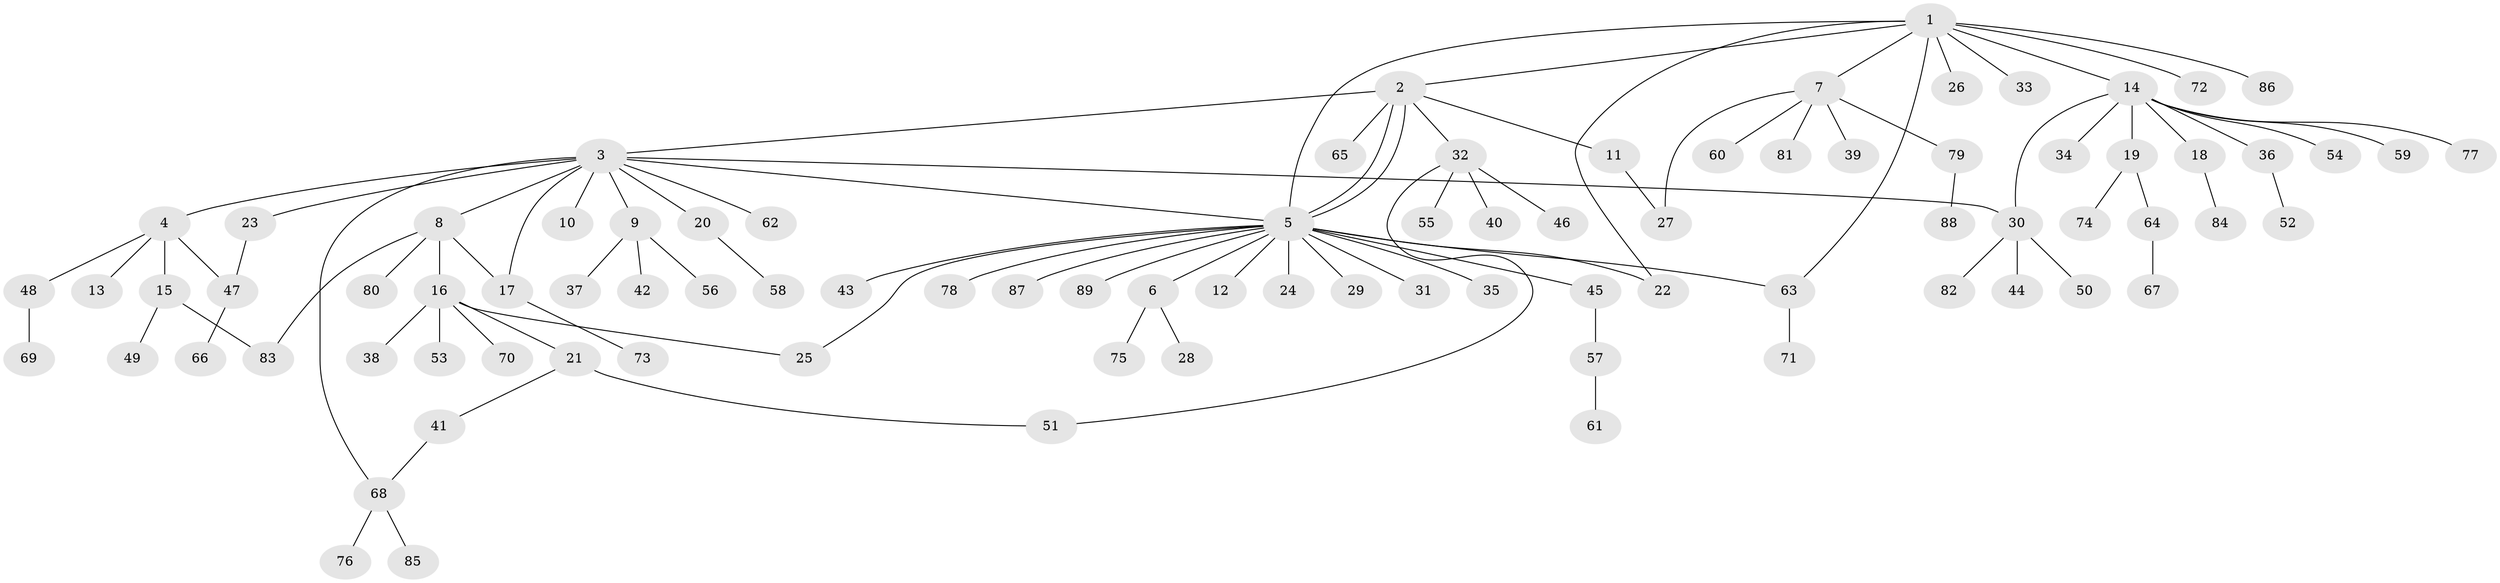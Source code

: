 // coarse degree distribution, {9: 0.015873015873015872, 5: 0.047619047619047616, 11: 0.015873015873015872, 4: 0.06349206349206349, 16: 0.015873015873015872, 2: 0.23809523809523808, 3: 0.047619047619047616, 1: 0.5396825396825397, 8: 0.015873015873015872}
// Generated by graph-tools (version 1.1) at 2025/50/03/04/25 22:50:13]
// undirected, 89 vertices, 101 edges
graph export_dot {
  node [color=gray90,style=filled];
  1;
  2;
  3;
  4;
  5;
  6;
  7;
  8;
  9;
  10;
  11;
  12;
  13;
  14;
  15;
  16;
  17;
  18;
  19;
  20;
  21;
  22;
  23;
  24;
  25;
  26;
  27;
  28;
  29;
  30;
  31;
  32;
  33;
  34;
  35;
  36;
  37;
  38;
  39;
  40;
  41;
  42;
  43;
  44;
  45;
  46;
  47;
  48;
  49;
  50;
  51;
  52;
  53;
  54;
  55;
  56;
  57;
  58;
  59;
  60;
  61;
  62;
  63;
  64;
  65;
  66;
  67;
  68;
  69;
  70;
  71;
  72;
  73;
  74;
  75;
  76;
  77;
  78;
  79;
  80;
  81;
  82;
  83;
  84;
  85;
  86;
  87;
  88;
  89;
  1 -- 2;
  1 -- 5;
  1 -- 7;
  1 -- 14;
  1 -- 22;
  1 -- 26;
  1 -- 33;
  1 -- 63;
  1 -- 72;
  1 -- 86;
  2 -- 3;
  2 -- 5;
  2 -- 5;
  2 -- 11;
  2 -- 32;
  2 -- 65;
  3 -- 4;
  3 -- 5;
  3 -- 8;
  3 -- 9;
  3 -- 10;
  3 -- 17;
  3 -- 20;
  3 -- 23;
  3 -- 30;
  3 -- 62;
  3 -- 68;
  4 -- 13;
  4 -- 15;
  4 -- 47;
  4 -- 48;
  5 -- 6;
  5 -- 12;
  5 -- 22;
  5 -- 24;
  5 -- 25;
  5 -- 29;
  5 -- 31;
  5 -- 35;
  5 -- 43;
  5 -- 45;
  5 -- 63;
  5 -- 78;
  5 -- 87;
  5 -- 89;
  6 -- 28;
  6 -- 75;
  7 -- 27;
  7 -- 39;
  7 -- 60;
  7 -- 79;
  7 -- 81;
  8 -- 16;
  8 -- 17;
  8 -- 80;
  8 -- 83;
  9 -- 37;
  9 -- 42;
  9 -- 56;
  11 -- 27;
  14 -- 18;
  14 -- 19;
  14 -- 30;
  14 -- 34;
  14 -- 36;
  14 -- 54;
  14 -- 59;
  14 -- 77;
  15 -- 49;
  15 -- 83;
  16 -- 21;
  16 -- 25;
  16 -- 38;
  16 -- 53;
  16 -- 70;
  17 -- 73;
  18 -- 84;
  19 -- 64;
  19 -- 74;
  20 -- 58;
  21 -- 41;
  21 -- 51;
  23 -- 47;
  30 -- 44;
  30 -- 50;
  30 -- 82;
  32 -- 40;
  32 -- 46;
  32 -- 51;
  32 -- 55;
  36 -- 52;
  41 -- 68;
  45 -- 57;
  47 -- 66;
  48 -- 69;
  57 -- 61;
  63 -- 71;
  64 -- 67;
  68 -- 76;
  68 -- 85;
  79 -- 88;
}
